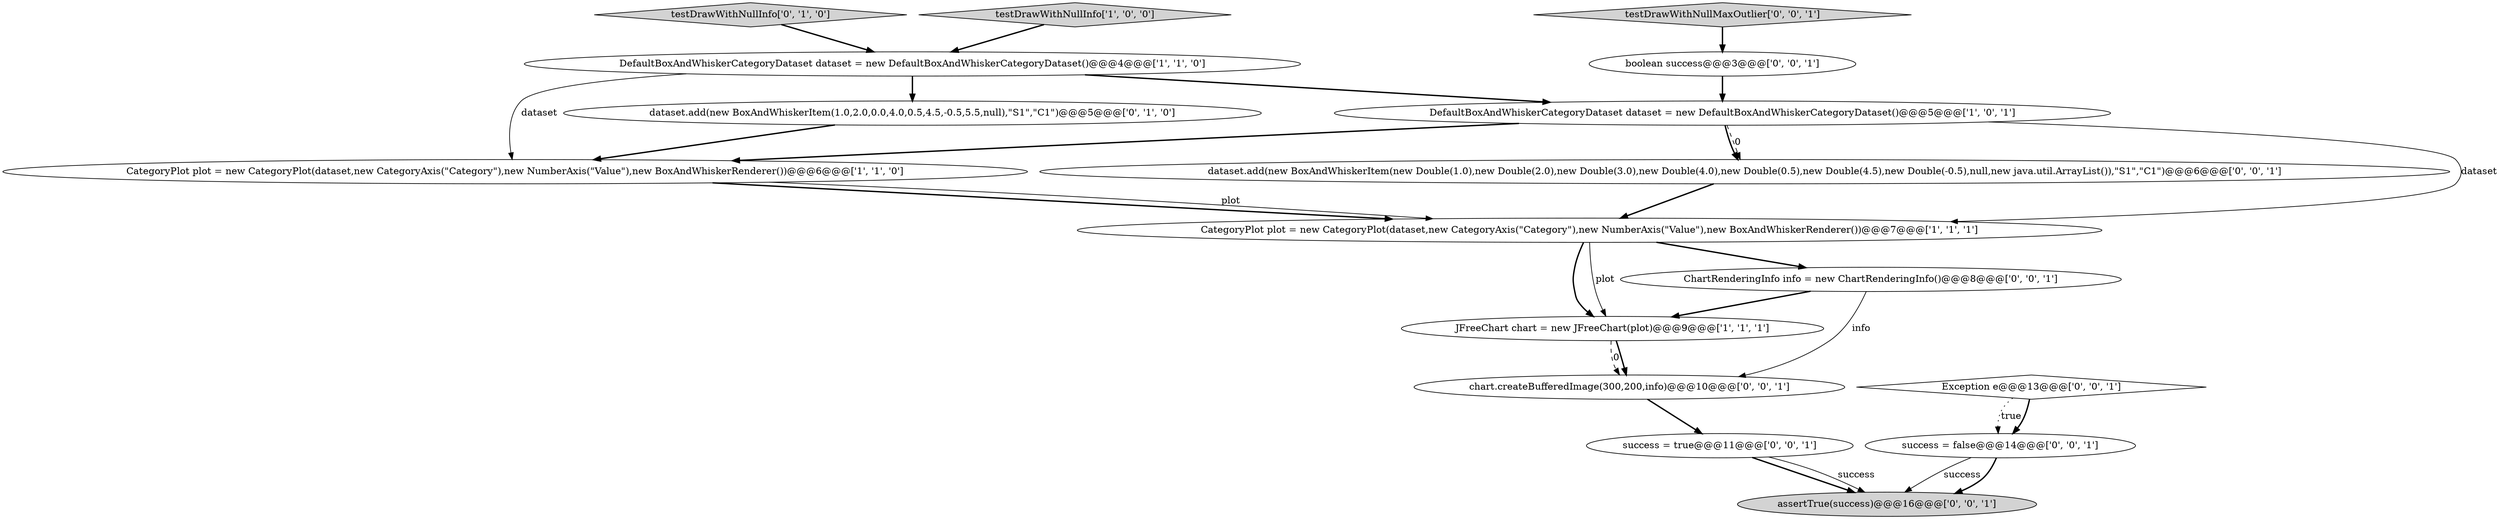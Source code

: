 digraph {
4 [style = filled, label = "CategoryPlot plot = new CategoryPlot(dataset,new CategoryAxis(\"Category\"),new NumberAxis(\"Value\"),new BoxAndWhiskerRenderer())@@@6@@@['1', '1', '0']", fillcolor = white, shape = ellipse image = "AAA0AAABBB1BBB"];
14 [style = filled, label = "assertTrue(success)@@@16@@@['0', '0', '1']", fillcolor = lightgray, shape = ellipse image = "AAA0AAABBB3BBB"];
12 [style = filled, label = "testDrawWithNullMaxOutlier['0', '0', '1']", fillcolor = lightgray, shape = diamond image = "AAA0AAABBB3BBB"];
9 [style = filled, label = "boolean success@@@3@@@['0', '0', '1']", fillcolor = white, shape = ellipse image = "AAA0AAABBB3BBB"];
15 [style = filled, label = "Exception e@@@13@@@['0', '0', '1']", fillcolor = white, shape = diamond image = "AAA0AAABBB3BBB"];
2 [style = filled, label = "JFreeChart chart = new JFreeChart(plot)@@@9@@@['1', '1', '1']", fillcolor = white, shape = ellipse image = "AAA0AAABBB1BBB"];
5 [style = filled, label = "CategoryPlot plot = new CategoryPlot(dataset,new CategoryAxis(\"Category\"),new NumberAxis(\"Value\"),new BoxAndWhiskerRenderer())@@@7@@@['1', '1', '1']", fillcolor = white, shape = ellipse image = "AAA0AAABBB1BBB"];
10 [style = filled, label = "dataset.add(new BoxAndWhiskerItem(new Double(1.0),new Double(2.0),new Double(3.0),new Double(4.0),new Double(0.5),new Double(4.5),new Double(-0.5),null,new java.util.ArrayList()),\"S1\",\"C1\")@@@6@@@['0', '0', '1']", fillcolor = white, shape = ellipse image = "AAA0AAABBB3BBB"];
11 [style = filled, label = "success = true@@@11@@@['0', '0', '1']", fillcolor = white, shape = ellipse image = "AAA0AAABBB3BBB"];
6 [style = filled, label = "testDrawWithNullInfo['0', '1', '0']", fillcolor = lightgray, shape = diamond image = "AAA0AAABBB2BBB"];
3 [style = filled, label = "DefaultBoxAndWhiskerCategoryDataset dataset = new DefaultBoxAndWhiskerCategoryDataset()@@@4@@@['1', '1', '0']", fillcolor = white, shape = ellipse image = "AAA0AAABBB1BBB"];
13 [style = filled, label = "success = false@@@14@@@['0', '0', '1']", fillcolor = white, shape = ellipse image = "AAA0AAABBB3BBB"];
8 [style = filled, label = "ChartRenderingInfo info = new ChartRenderingInfo()@@@8@@@['0', '0', '1']", fillcolor = white, shape = ellipse image = "AAA0AAABBB3BBB"];
16 [style = filled, label = "chart.createBufferedImage(300,200,info)@@@10@@@['0', '0', '1']", fillcolor = white, shape = ellipse image = "AAA0AAABBB3BBB"];
0 [style = filled, label = "testDrawWithNullInfo['1', '0', '0']", fillcolor = lightgray, shape = diamond image = "AAA0AAABBB1BBB"];
7 [style = filled, label = "dataset.add(new BoxAndWhiskerItem(1.0,2.0,0.0,4.0,0.5,4.5,-0.5,5.5,null),\"S1\",\"C1\")@@@5@@@['0', '1', '0']", fillcolor = white, shape = ellipse image = "AAA0AAABBB2BBB"];
1 [style = filled, label = "DefaultBoxAndWhiskerCategoryDataset dataset = new DefaultBoxAndWhiskerCategoryDataset()@@@5@@@['1', '0', '1']", fillcolor = white, shape = ellipse image = "AAA0AAABBB1BBB"];
5->2 [style = bold, label=""];
8->16 [style = solid, label="info"];
5->8 [style = bold, label=""];
1->10 [style = bold, label=""];
15->13 [style = dotted, label="true"];
4->5 [style = bold, label=""];
13->14 [style = solid, label="success"];
0->3 [style = bold, label=""];
5->2 [style = solid, label="plot"];
3->4 [style = solid, label="dataset"];
3->7 [style = bold, label=""];
1->5 [style = solid, label="dataset"];
11->14 [style = bold, label=""];
3->1 [style = bold, label=""];
12->9 [style = bold, label=""];
2->16 [style = dashed, label="0"];
8->2 [style = bold, label=""];
11->14 [style = solid, label="success"];
7->4 [style = bold, label=""];
6->3 [style = bold, label=""];
1->10 [style = dashed, label="0"];
15->13 [style = bold, label=""];
4->5 [style = solid, label="plot"];
1->4 [style = bold, label=""];
2->16 [style = bold, label=""];
13->14 [style = bold, label=""];
16->11 [style = bold, label=""];
9->1 [style = bold, label=""];
10->5 [style = bold, label=""];
}
